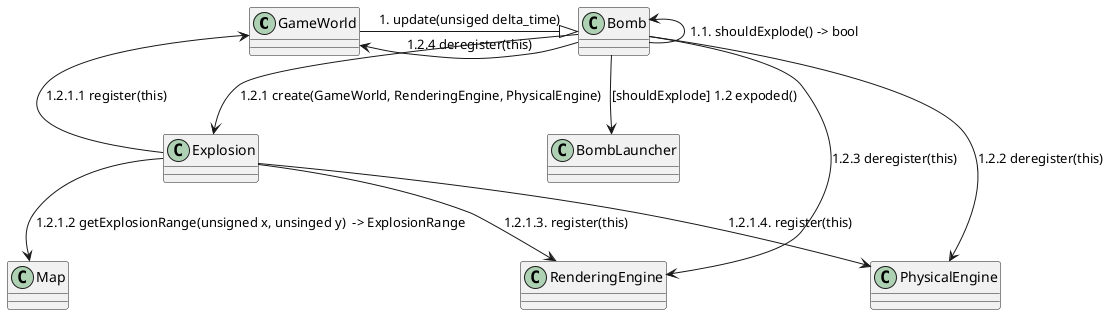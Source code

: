 @startuml

GameWorld --|> Bomb : 1. update(unsiged delta_time)

Bomb -up-> Bomb : 1.1. shouldExplode() -> bool
Bomb --> BombLauncher : [shouldExplode] 1.2 expoded()
Bomb -down-> Explosion : 1.2.1 create(GameWorld, RenderingEngine, PhysicalEngine)
Bomb --> PhysicalEngine : 1.2.2 deregister(this)
Bomb --> RenderingEngine : 1.2.3 deregister(this)
Bomb -left-> GameWorld : 1.2.4 deregister(this)

Explosion -left-> GameWorld : 1.2.1.1 register(this)
Explosion --> Map : 1.2.1.2 getExplosionRange(unsigned x, unsinged y)  -> ExplosionRange
Explosion --> RenderingEngine : 1.2.1.3. register(this)
Explosion --> PhysicalEngine : 1.2.1.4. register(this)

@enduml